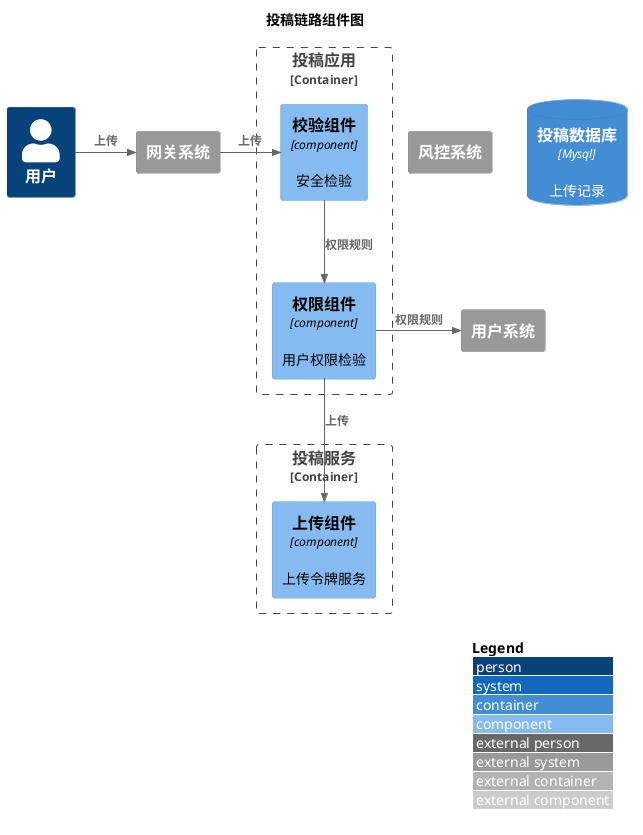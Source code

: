 @startuml
!include <C4/C4_Component>
LAYOUT_WITH_LEGEND()

title 投稿链路组件图

Person(user, "用户")
System_Ext(gateway,"网关系统")
Rel_R(user, gateway, "上传")

Container_Boundary(postFacade, "投稿应用"){
    Component(checkComponent, "校验组件", "component", "安全检验")
    Component(authComponent, "权限组件", "component", "用户权限检验")
    Rel_R(gateway, checkComponent, "上传")
    Rel(checkComponent, authComponent, "权限规则")
}

Container_Boundary(postService, "投稿服务"){
    Component(uploadComponent, "上传组件", "component", "上传令牌服务")
    Rel(authComponent, uploadComponent, "上传")
}


System_Ext(security,"风控系统")
System_Ext(userSystem,"用户系统")
ContainerDb(db, "投稿数据库", "Mysql","上传记录")

Rel_R(authComponent, userSystem, "权限规则")









@enduml